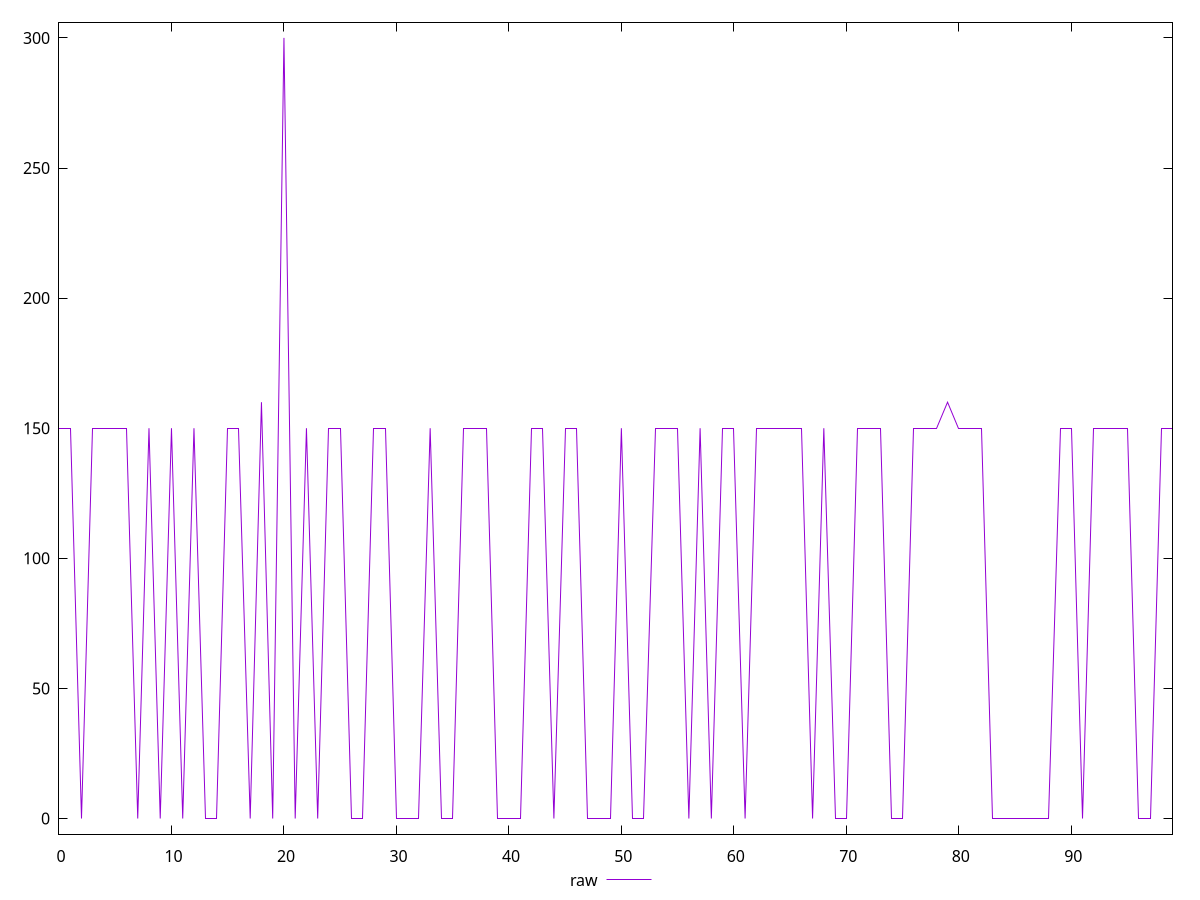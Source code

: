reset

$raw <<EOF
0 150
1 150
2 0
3 150
4 150
5 150
6 150
7 0
8 150
9 0
10 150
11 0
12 150
13 0
14 0
15 150
16 150
17 0
18 160
19 0
20 300
21 0
22 150
23 0
24 150
25 150
26 0
27 0
28 150
29 150
30 0
31 0
32 0
33 150
34 0
35 0
36 150
37 150
38 150
39 0
40 0
41 0
42 150
43 150
44 0
45 150
46 150
47 0
48 0
49 0
50 150
51 0
52 0
53 150
54 150
55 150
56 0
57 150
58 0
59 150
60 150
61 0
62 150
63 150
64 150
65 150
66 150
67 0
68 150
69 0
70 0
71 150
72 150
73 150
74 0
75 0
76 150
77 150
78 150
79 160
80 150
81 150
82 150
83 0
84 0
85 0
86 0
87 0
88 0
89 150
90 150
91 0
92 150
93 150
94 150
95 150
96 0
97 0
98 150
99 150
EOF

set key outside below
set xrange [0:99]
set yrange [-6:306]
set trange [-6:306]
set terminal svg size 640, 500 enhanced background rgb 'white'
set output "report_00015_2021-02-09T16-11-33.973Z/unminified-javascript/samples/pages+cached+noadtech/raw/values.svg"

plot $raw title "raw" with line

reset
